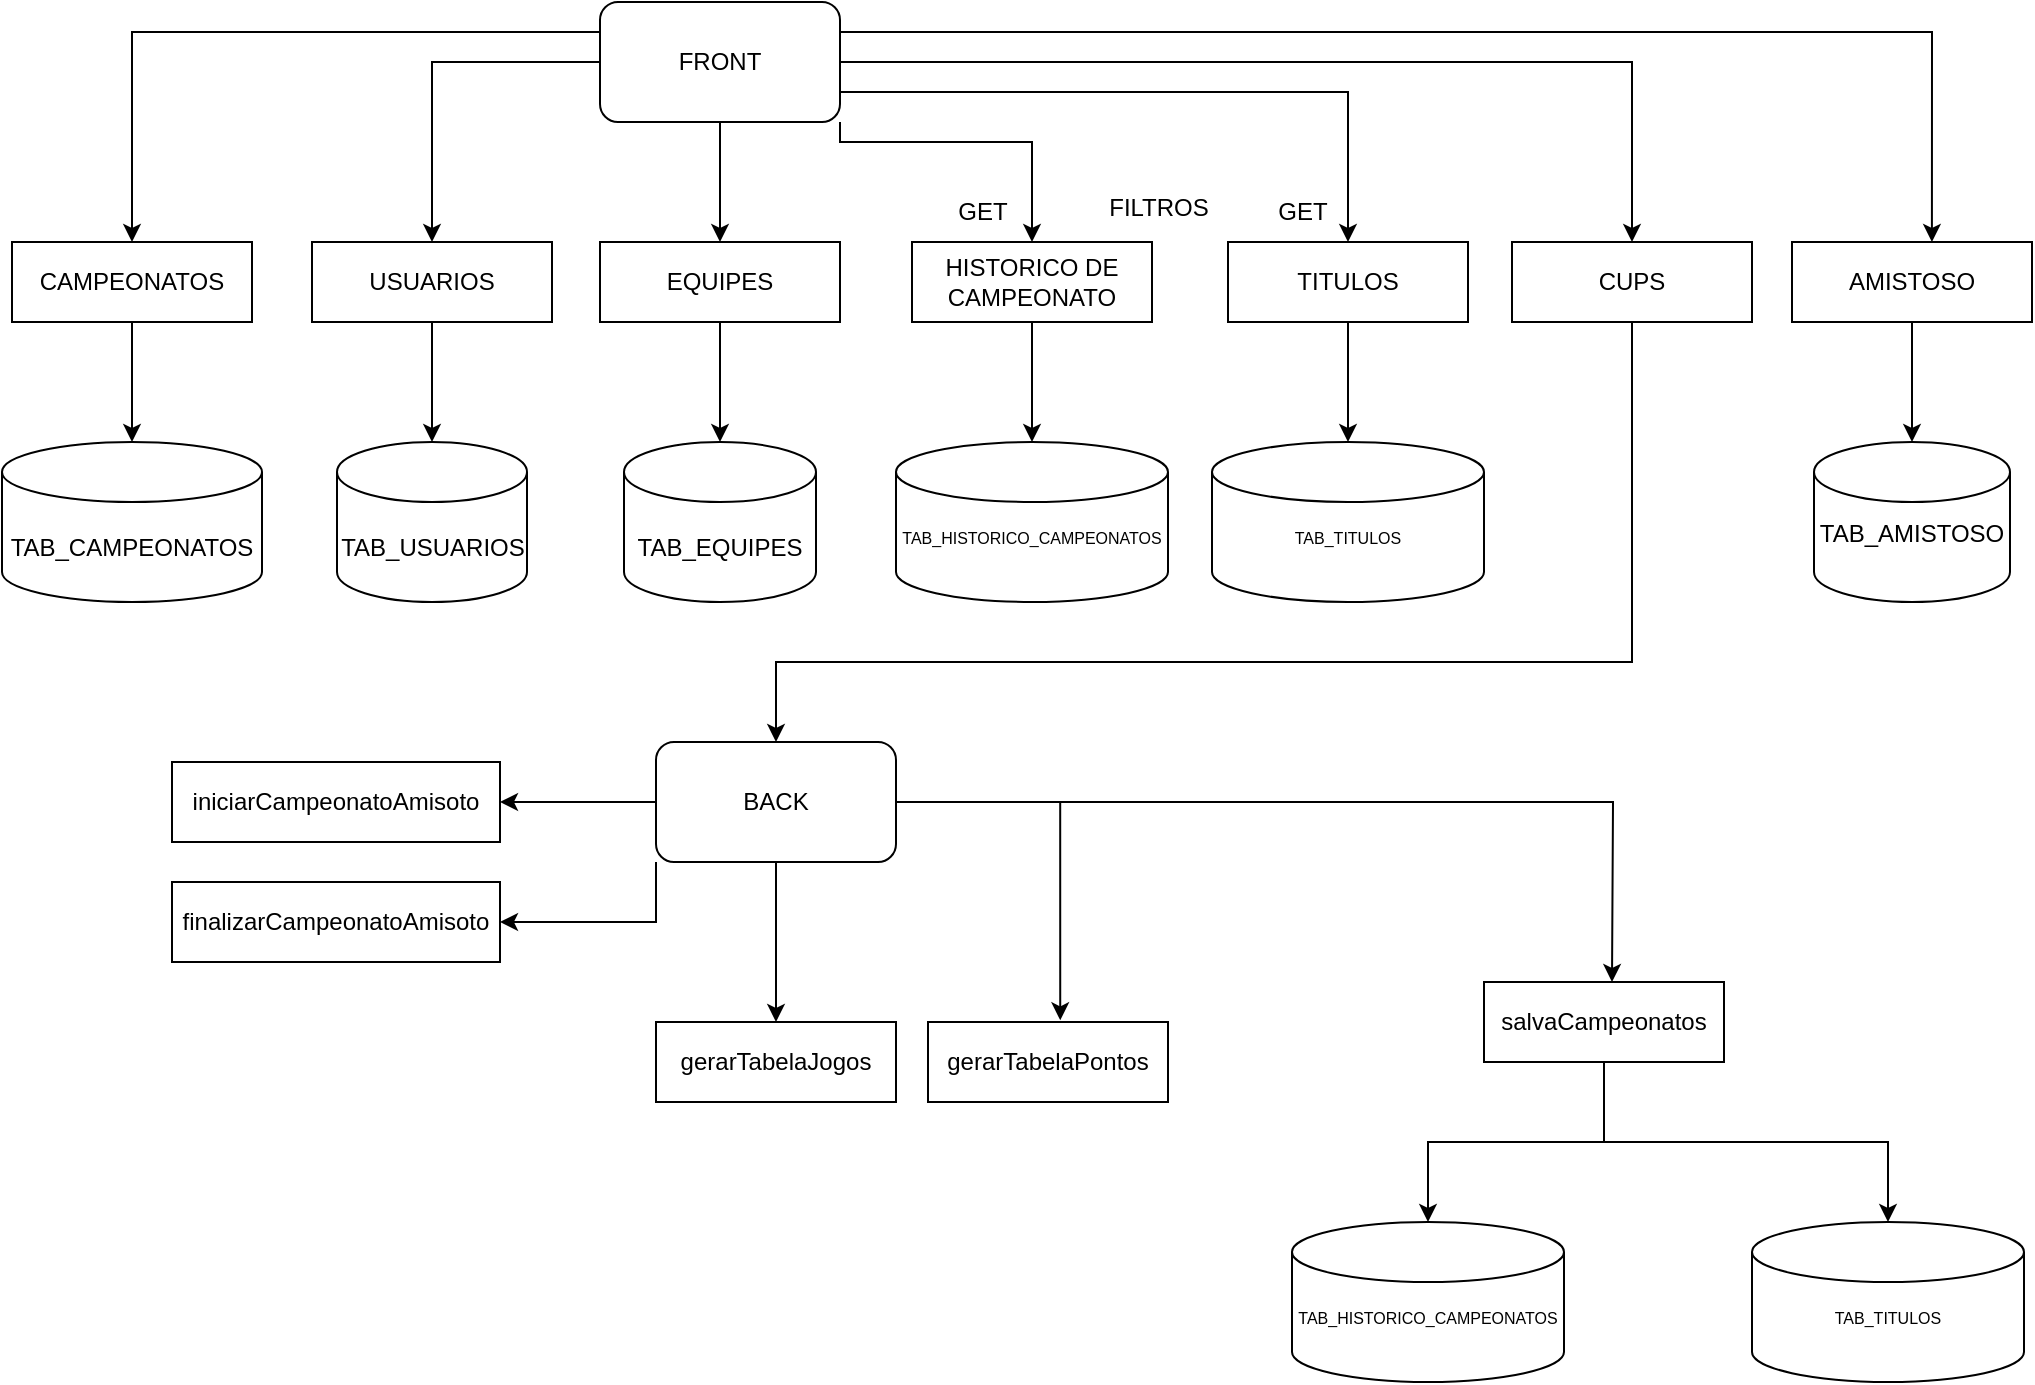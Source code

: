 <mxfile version="26.0.1" pages="2">
  <diagram name="Página-1" id="CeTlxnZe04kdHjnrQJCF">
    <mxGraphModel dx="1120" dy="426" grid="1" gridSize="10" guides="1" tooltips="1" connect="1" arrows="1" fold="1" page="1" pageScale="1" pageWidth="827" pageHeight="1169" math="0" shadow="0">
      <root>
        <mxCell id="0" />
        <mxCell id="1" parent="0" />
        <mxCell id="y-xu5Mo-Nd6bHVeIBce_-13" style="edgeStyle=orthogonalEdgeStyle;rounded=0;orthogonalLoop=1;jettySize=auto;html=1;exitX=1;exitY=0.5;exitDx=0;exitDy=0;entryX=0.5;entryY=0;entryDx=0;entryDy=0;" parent="1" source="y-xu5Mo-Nd6bHVeIBce_-1" target="y-xu5Mo-Nd6bHVeIBce_-10" edge="1">
          <mxGeometry relative="1" as="geometry" />
        </mxCell>
        <mxCell id="y-xu5Mo-Nd6bHVeIBce_-14" value="" style="edgeStyle=orthogonalEdgeStyle;rounded=0;orthogonalLoop=1;jettySize=auto;html=1;" parent="1" source="y-xu5Mo-Nd6bHVeIBce_-1" target="y-xu5Mo-Nd6bHVeIBce_-7" edge="1">
          <mxGeometry relative="1" as="geometry" />
        </mxCell>
        <mxCell id="y-xu5Mo-Nd6bHVeIBce_-15" style="edgeStyle=orthogonalEdgeStyle;rounded=0;orthogonalLoop=1;jettySize=auto;html=1;" parent="1" source="y-xu5Mo-Nd6bHVeIBce_-1" target="y-xu5Mo-Nd6bHVeIBce_-6" edge="1">
          <mxGeometry relative="1" as="geometry" />
        </mxCell>
        <mxCell id="y-xu5Mo-Nd6bHVeIBce_-16" style="edgeStyle=orthogonalEdgeStyle;rounded=0;orthogonalLoop=1;jettySize=auto;html=1;exitX=0;exitY=0.25;exitDx=0;exitDy=0;entryX=0.5;entryY=0;entryDx=0;entryDy=0;" parent="1" source="y-xu5Mo-Nd6bHVeIBce_-1" target="y-xu5Mo-Nd6bHVeIBce_-5" edge="1">
          <mxGeometry relative="1" as="geometry" />
        </mxCell>
        <mxCell id="y-xu5Mo-Nd6bHVeIBce_-29" style="edgeStyle=orthogonalEdgeStyle;rounded=0;orthogonalLoop=1;jettySize=auto;html=1;exitX=1;exitY=0.75;exitDx=0;exitDy=0;entryX=0.5;entryY=0;entryDx=0;entryDy=0;" parent="1" source="y-xu5Mo-Nd6bHVeIBce_-1" target="y-xu5Mo-Nd6bHVeIBce_-9" edge="1">
          <mxGeometry relative="1" as="geometry" />
        </mxCell>
        <mxCell id="y-xu5Mo-Nd6bHVeIBce_-31" style="edgeStyle=orthogonalEdgeStyle;rounded=0;orthogonalLoop=1;jettySize=auto;html=1;exitX=1;exitY=1;exitDx=0;exitDy=0;entryX=0.5;entryY=0;entryDx=0;entryDy=0;" parent="1" source="y-xu5Mo-Nd6bHVeIBce_-1" target="y-xu5Mo-Nd6bHVeIBce_-8" edge="1">
          <mxGeometry relative="1" as="geometry">
            <Array as="points">
              <mxPoint x="474" y="100" />
              <mxPoint x="570" y="100" />
            </Array>
          </mxGeometry>
        </mxCell>
        <mxCell id="y-xu5Mo-Nd6bHVeIBce_-1" value="FRONT" style="rounded=1;whiteSpace=wrap;html=1;" parent="1" vertex="1">
          <mxGeometry x="354" y="30" width="120" height="60" as="geometry" />
        </mxCell>
        <mxCell id="y-xu5Mo-Nd6bHVeIBce_-46" value="" style="edgeStyle=orthogonalEdgeStyle;rounded=0;orthogonalLoop=1;jettySize=auto;html=1;" parent="1" source="y-xu5Mo-Nd6bHVeIBce_-2" target="y-xu5Mo-Nd6bHVeIBce_-44" edge="1">
          <mxGeometry relative="1" as="geometry" />
        </mxCell>
        <mxCell id="y-xu5Mo-Nd6bHVeIBce_-58" style="edgeStyle=orthogonalEdgeStyle;rounded=0;orthogonalLoop=1;jettySize=auto;html=1;" parent="1" source="y-xu5Mo-Nd6bHVeIBce_-2" target="y-xu5Mo-Nd6bHVeIBce_-57" edge="1">
          <mxGeometry relative="1" as="geometry" />
        </mxCell>
        <mxCell id="y-xu5Mo-Nd6bHVeIBce_-60" style="edgeStyle=orthogonalEdgeStyle;rounded=0;orthogonalLoop=1;jettySize=auto;html=1;exitX=0;exitY=1;exitDx=0;exitDy=0;entryX=1;entryY=0.5;entryDx=0;entryDy=0;" parent="1" source="y-xu5Mo-Nd6bHVeIBce_-2" target="y-xu5Mo-Nd6bHVeIBce_-59" edge="1">
          <mxGeometry relative="1" as="geometry" />
        </mxCell>
        <mxCell id="y-xu5Mo-Nd6bHVeIBce_-62" style="edgeStyle=orthogonalEdgeStyle;rounded=0;orthogonalLoop=1;jettySize=auto;html=1;" parent="1" source="y-xu5Mo-Nd6bHVeIBce_-2" edge="1">
          <mxGeometry relative="1" as="geometry">
            <mxPoint x="860" y="520" as="targetPoint" />
          </mxGeometry>
        </mxCell>
        <mxCell id="y-xu5Mo-Nd6bHVeIBce_-2" value="BACK" style="rounded=1;whiteSpace=wrap;html=1;" parent="1" vertex="1">
          <mxGeometry x="382" y="400" width="120" height="60" as="geometry" />
        </mxCell>
        <mxCell id="y-xu5Mo-Nd6bHVeIBce_-19" value="" style="edgeStyle=orthogonalEdgeStyle;rounded=0;orthogonalLoop=1;jettySize=auto;html=1;" parent="1" source="y-xu5Mo-Nd6bHVeIBce_-5" target="y-xu5Mo-Nd6bHVeIBce_-17" edge="1">
          <mxGeometry relative="1" as="geometry" />
        </mxCell>
        <mxCell id="y-xu5Mo-Nd6bHVeIBce_-5" value="CAMPEONATOS" style="rounded=0;whiteSpace=wrap;html=1;" parent="1" vertex="1">
          <mxGeometry x="60" y="150" width="120" height="40" as="geometry" />
        </mxCell>
        <mxCell id="y-xu5Mo-Nd6bHVeIBce_-23" value="" style="edgeStyle=orthogonalEdgeStyle;rounded=0;orthogonalLoop=1;jettySize=auto;html=1;" parent="1" source="y-xu5Mo-Nd6bHVeIBce_-6" target="y-xu5Mo-Nd6bHVeIBce_-20" edge="1">
          <mxGeometry relative="1" as="geometry" />
        </mxCell>
        <mxCell id="y-xu5Mo-Nd6bHVeIBce_-6" value="USUARIOS" style="rounded=0;whiteSpace=wrap;html=1;" parent="1" vertex="1">
          <mxGeometry x="210" y="150" width="120" height="40" as="geometry" />
        </mxCell>
        <mxCell id="y-xu5Mo-Nd6bHVeIBce_-22" value="" style="edgeStyle=orthogonalEdgeStyle;rounded=0;orthogonalLoop=1;jettySize=auto;html=1;" parent="1" source="y-xu5Mo-Nd6bHVeIBce_-7" target="y-xu5Mo-Nd6bHVeIBce_-21" edge="1">
          <mxGeometry relative="1" as="geometry" />
        </mxCell>
        <mxCell id="y-xu5Mo-Nd6bHVeIBce_-7" value="EQUIPES" style="rounded=0;whiteSpace=wrap;html=1;" parent="1" vertex="1">
          <mxGeometry x="354" y="150" width="120" height="40" as="geometry" />
        </mxCell>
        <mxCell id="y-xu5Mo-Nd6bHVeIBce_-25" value="" style="edgeStyle=orthogonalEdgeStyle;rounded=0;orthogonalLoop=1;jettySize=auto;html=1;" parent="1" source="y-xu5Mo-Nd6bHVeIBce_-8" target="y-xu5Mo-Nd6bHVeIBce_-24" edge="1">
          <mxGeometry relative="1" as="geometry" />
        </mxCell>
        <mxCell id="y-xu5Mo-Nd6bHVeIBce_-8" value="HISTORICO DE CAMPEONATO" style="rounded=0;whiteSpace=wrap;html=1;" parent="1" vertex="1">
          <mxGeometry x="510" y="150" width="120" height="40" as="geometry" />
        </mxCell>
        <mxCell id="y-xu5Mo-Nd6bHVeIBce_-27" value="" style="edgeStyle=orthogonalEdgeStyle;rounded=0;orthogonalLoop=1;jettySize=auto;html=1;" parent="1" source="y-xu5Mo-Nd6bHVeIBce_-9" target="y-xu5Mo-Nd6bHVeIBce_-26" edge="1">
          <mxGeometry relative="1" as="geometry" />
        </mxCell>
        <mxCell id="y-xu5Mo-Nd6bHVeIBce_-9" value="TITULOS" style="rounded=0;whiteSpace=wrap;html=1;" parent="1" vertex="1">
          <mxGeometry x="668" y="150" width="120" height="40" as="geometry" />
        </mxCell>
        <mxCell id="y-xu5Mo-Nd6bHVeIBce_-32" style="edgeStyle=orthogonalEdgeStyle;rounded=0;orthogonalLoop=1;jettySize=auto;html=1;" parent="1" source="y-xu5Mo-Nd6bHVeIBce_-10" target="y-xu5Mo-Nd6bHVeIBce_-2" edge="1">
          <mxGeometry relative="1" as="geometry">
            <Array as="points">
              <mxPoint x="870" y="360" />
              <mxPoint x="442" y="360" />
            </Array>
          </mxGeometry>
        </mxCell>
        <mxCell id="y-xu5Mo-Nd6bHVeIBce_-10" value="CUPS" style="rounded=0;whiteSpace=wrap;html=1;" parent="1" vertex="1">
          <mxGeometry x="810" y="150" width="120" height="40" as="geometry" />
        </mxCell>
        <mxCell id="y-xu5Mo-Nd6bHVeIBce_-17" value="TAB_CAMPEONATOS" style="shape=cylinder3;whiteSpace=wrap;html=1;boundedLbl=1;backgroundOutline=1;size=15;" parent="1" vertex="1">
          <mxGeometry x="55" y="250" width="130" height="80" as="geometry" />
        </mxCell>
        <mxCell id="y-xu5Mo-Nd6bHVeIBce_-20" value="TAB_USUARIOS" style="shape=cylinder3;whiteSpace=wrap;html=1;boundedLbl=1;backgroundOutline=1;size=15;" parent="1" vertex="1">
          <mxGeometry x="222.5" y="250" width="95" height="80" as="geometry" />
        </mxCell>
        <mxCell id="y-xu5Mo-Nd6bHVeIBce_-21" value="TAB&lt;span style=&quot;background-color: initial;&quot;&gt;_EQUIPES&lt;/span&gt;" style="shape=cylinder3;whiteSpace=wrap;html=1;boundedLbl=1;backgroundOutline=1;size=15;" parent="1" vertex="1">
          <mxGeometry x="366" y="250" width="96" height="80" as="geometry" />
        </mxCell>
        <mxCell id="y-xu5Mo-Nd6bHVeIBce_-24" value="&lt;font style=&quot;font-size: 8px;&quot;&gt;TAB&lt;span style=&quot;background-color: initial;&quot;&gt;_HISTORICO_CAMPEONATOS&lt;/span&gt;&lt;/font&gt;&lt;div style=&quot;font-size: 11px;&quot;&gt;&lt;span style=&quot;background-color: initial;&quot;&gt;&lt;br&gt;&lt;/span&gt;&lt;/div&gt;" style="shape=cylinder3;whiteSpace=wrap;html=1;boundedLbl=1;backgroundOutline=1;size=15;" parent="1" vertex="1">
          <mxGeometry x="502" y="250" width="136" height="80" as="geometry" />
        </mxCell>
        <mxCell id="y-xu5Mo-Nd6bHVeIBce_-26" value="&lt;font style=&quot;font-size: 8px;&quot;&gt;TAB&lt;span style=&quot;background-color: initial;&quot;&gt;_TITULOS&lt;/span&gt;&lt;/font&gt;&lt;div style=&quot;font-size: 11px;&quot;&gt;&lt;span style=&quot;background-color: initial;&quot;&gt;&lt;br&gt;&lt;/span&gt;&lt;/div&gt;" style="shape=cylinder3;whiteSpace=wrap;html=1;boundedLbl=1;backgroundOutline=1;size=15;" parent="1" vertex="1">
          <mxGeometry x="660" y="250" width="136" height="80" as="geometry" />
        </mxCell>
        <mxCell id="y-xu5Mo-Nd6bHVeIBce_-33" value="GET" style="text;html=1;align=center;verticalAlign=middle;resizable=0;points=[];autosize=1;strokeColor=none;fillColor=none;" parent="1" vertex="1">
          <mxGeometry x="520" y="120" width="50" height="30" as="geometry" />
        </mxCell>
        <mxCell id="y-xu5Mo-Nd6bHVeIBce_-34" value="GET" style="text;html=1;align=center;verticalAlign=middle;resizable=0;points=[];autosize=1;strokeColor=none;fillColor=none;" parent="1" vertex="1">
          <mxGeometry x="680" y="120" width="50" height="30" as="geometry" />
        </mxCell>
        <mxCell id="y-xu5Mo-Nd6bHVeIBce_-38" value="" style="edgeStyle=orthogonalEdgeStyle;rounded=0;orthogonalLoop=1;jettySize=auto;html=1;" parent="1" source="y-xu5Mo-Nd6bHVeIBce_-35" target="y-xu5Mo-Nd6bHVeIBce_-37" edge="1">
          <mxGeometry relative="1" as="geometry" />
        </mxCell>
        <mxCell id="y-xu5Mo-Nd6bHVeIBce_-35" value="AMISTOSO" style="rounded=0;whiteSpace=wrap;html=1;" parent="1" vertex="1">
          <mxGeometry x="950" y="150" width="120" height="40" as="geometry" />
        </mxCell>
        <mxCell id="y-xu5Mo-Nd6bHVeIBce_-36" style="edgeStyle=orthogonalEdgeStyle;rounded=0;orthogonalLoop=1;jettySize=auto;html=1;exitX=1;exitY=0.25;exitDx=0;exitDy=0;entryX=0.583;entryY=0;entryDx=0;entryDy=0;entryPerimeter=0;" parent="1" source="y-xu5Mo-Nd6bHVeIBce_-1" target="y-xu5Mo-Nd6bHVeIBce_-35" edge="1">
          <mxGeometry relative="1" as="geometry" />
        </mxCell>
        <mxCell id="y-xu5Mo-Nd6bHVeIBce_-37" value="&lt;font style=&quot;font-size: 12px;&quot;&gt;TAB_AMISTOSO&lt;br&gt;&lt;/font&gt;&lt;div style=&quot;&quot;&gt;&lt;span style=&quot;background-color: initial;&quot;&gt;&lt;br&gt;&lt;/span&gt;&lt;/div&gt;" style="shape=cylinder3;whiteSpace=wrap;html=1;boundedLbl=1;backgroundOutline=1;size=15;" parent="1" vertex="1">
          <mxGeometry x="961" y="250" width="98" height="80" as="geometry" />
        </mxCell>
        <mxCell id="y-xu5Mo-Nd6bHVeIBce_-44" value="gerarTabelaJogos" style="rounded=0;whiteSpace=wrap;html=1;" parent="1" vertex="1">
          <mxGeometry x="382" y="540" width="120" height="40" as="geometry" />
        </mxCell>
        <mxCell id="y-xu5Mo-Nd6bHVeIBce_-48" value="gerarTabelaPontos" style="rounded=0;whiteSpace=wrap;html=1;" parent="1" vertex="1">
          <mxGeometry x="518" y="540" width="120" height="40" as="geometry" />
        </mxCell>
        <mxCell id="y-xu5Mo-Nd6bHVeIBce_-49" style="edgeStyle=orthogonalEdgeStyle;rounded=0;orthogonalLoop=1;jettySize=auto;html=1;entryX=0.551;entryY=-0.021;entryDx=0;entryDy=0;entryPerimeter=0;" parent="1" source="y-xu5Mo-Nd6bHVeIBce_-2" target="y-xu5Mo-Nd6bHVeIBce_-48" edge="1">
          <mxGeometry relative="1" as="geometry" />
        </mxCell>
        <mxCell id="y-xu5Mo-Nd6bHVeIBce_-57" value="iniciarCampeonatoAmisoto" style="rounded=0;whiteSpace=wrap;html=1;" parent="1" vertex="1">
          <mxGeometry x="140" y="410" width="164" height="40" as="geometry" />
        </mxCell>
        <mxCell id="y-xu5Mo-Nd6bHVeIBce_-59" value="finalizarCampeonatoAmisoto" style="rounded=0;whiteSpace=wrap;html=1;" parent="1" vertex="1">
          <mxGeometry x="140" y="470" width="164" height="40" as="geometry" />
        </mxCell>
        <mxCell id="y-xu5Mo-Nd6bHVeIBce_-61" value="FILTROS" style="text;html=1;align=center;verticalAlign=middle;resizable=0;points=[];autosize=1;strokeColor=none;fillColor=none;" parent="1" vertex="1">
          <mxGeometry x="598" y="118" width="70" height="30" as="geometry" />
        </mxCell>
        <mxCell id="y-xu5Mo-Nd6bHVeIBce_-63" value="salvaCampeonatos" style="rounded=0;whiteSpace=wrap;html=1;" parent="1" vertex="1">
          <mxGeometry x="796" y="520" width="120" height="40" as="geometry" />
        </mxCell>
        <mxCell id="y-xu5Mo-Nd6bHVeIBce_-64" value="&lt;font style=&quot;font-size: 8px;&quot;&gt;TAB&lt;span style=&quot;background-color: initial;&quot;&gt;_HISTORICO_CAMPEONATOS&lt;/span&gt;&lt;/font&gt;&lt;div style=&quot;font-size: 11px;&quot;&gt;&lt;span style=&quot;background-color: initial;&quot;&gt;&lt;br&gt;&lt;/span&gt;&lt;/div&gt;" style="shape=cylinder3;whiteSpace=wrap;html=1;boundedLbl=1;backgroundOutline=1;size=15;" parent="1" vertex="1">
          <mxGeometry x="700" y="640" width="136" height="80" as="geometry" />
        </mxCell>
        <mxCell id="y-xu5Mo-Nd6bHVeIBce_-65" value="&lt;font style=&quot;font-size: 8px;&quot;&gt;TAB&lt;span style=&quot;background-color: initial;&quot;&gt;_TITULOS&lt;/span&gt;&lt;/font&gt;&lt;div style=&quot;font-size: 11px;&quot;&gt;&lt;span style=&quot;background-color: initial;&quot;&gt;&lt;br&gt;&lt;/span&gt;&lt;/div&gt;" style="shape=cylinder3;whiteSpace=wrap;html=1;boundedLbl=1;backgroundOutline=1;size=15;" parent="1" vertex="1">
          <mxGeometry x="930" y="640" width="136" height="80" as="geometry" />
        </mxCell>
        <mxCell id="y-xu5Mo-Nd6bHVeIBce_-66" style="edgeStyle=orthogonalEdgeStyle;rounded=0;orthogonalLoop=1;jettySize=auto;html=1;entryX=0.5;entryY=0;entryDx=0;entryDy=0;entryPerimeter=0;" parent="1" source="y-xu5Mo-Nd6bHVeIBce_-63" target="y-xu5Mo-Nd6bHVeIBce_-64" edge="1">
          <mxGeometry relative="1" as="geometry" />
        </mxCell>
        <mxCell id="y-xu5Mo-Nd6bHVeIBce_-67" style="edgeStyle=orthogonalEdgeStyle;rounded=0;orthogonalLoop=1;jettySize=auto;html=1;entryX=0.5;entryY=0;entryDx=0;entryDy=0;entryPerimeter=0;" parent="1" source="y-xu5Mo-Nd6bHVeIBce_-63" target="y-xu5Mo-Nd6bHVeIBce_-65" edge="1">
          <mxGeometry relative="1" as="geometry">
            <Array as="points">
              <mxPoint x="856" y="600" />
              <mxPoint x="998" y="600" />
            </Array>
          </mxGeometry>
        </mxCell>
      </root>
    </mxGraphModel>
  </diagram>
  <diagram id="DAnMVXbRNPNyle5yExTI" name="Página-2">
    <mxGraphModel dx="1035" dy="501" grid="1" gridSize="10" guides="1" tooltips="1" connect="1" arrows="1" fold="1" page="1" pageScale="1" pageWidth="827" pageHeight="1169" math="0" shadow="0">
      <root>
        <mxCell id="0" />
        <mxCell id="1" parent="0" />
        <mxCell id="tjNxio7LxQfoufPtZ_6Z-3" value="Reprodutor Musical" style="swimlane;whiteSpace=wrap;html=1;" vertex="1" parent="1">
          <mxGeometry x="40" y="180" width="200" height="110" as="geometry" />
        </mxCell>
        <mxCell id="tjNxio7LxQfoufPtZ_6Z-4" value="&lt;div&gt;public void tocar();&lt;/div&gt;&lt;div&gt;&amp;nbsp; &amp;nbsp; public void pausar();&lt;/div&gt;&lt;div&gt;&amp;nbsp; &amp;nbsp; public void selecionarMusica();&lt;/div&gt;" style="text;html=1;align=center;verticalAlign=middle;resizable=0;points=[];autosize=1;strokeColor=none;fillColor=none;" vertex="1" parent="tjNxio7LxQfoufPtZ_6Z-3">
          <mxGeometry y="30" width="200" height="60" as="geometry" />
        </mxCell>
        <mxCell id="tjNxio7LxQfoufPtZ_6Z-6" style="edgeStyle=orthogonalEdgeStyle;rounded=0;orthogonalLoop=1;jettySize=auto;html=1;" edge="1" parent="1" source="tjNxio7LxQfoufPtZ_6Z-5" target="tjNxio7LxQfoufPtZ_6Z-3">
          <mxGeometry relative="1" as="geometry" />
        </mxCell>
        <mxCell id="tjNxio7LxQfoufPtZ_6Z-11" style="edgeStyle=orthogonalEdgeStyle;rounded=0;orthogonalLoop=1;jettySize=auto;html=1;" edge="1" parent="1" source="tjNxio7LxQfoufPtZ_6Z-5" target="tjNxio7LxQfoufPtZ_6Z-7">
          <mxGeometry relative="1" as="geometry" />
        </mxCell>
        <mxCell id="tjNxio7LxQfoufPtZ_6Z-12" style="edgeStyle=orthogonalEdgeStyle;rounded=0;orthogonalLoop=1;jettySize=auto;html=1;" edge="1" parent="1" source="tjNxio7LxQfoufPtZ_6Z-5" target="tjNxio7LxQfoufPtZ_6Z-9">
          <mxGeometry relative="1" as="geometry" />
        </mxCell>
        <mxCell id="tjNxio7LxQfoufPtZ_6Z-5" value="Iphone" style="rounded=0;whiteSpace=wrap;html=1;" vertex="1" parent="1">
          <mxGeometry x="350" y="20" width="120" height="60" as="geometry" />
        </mxCell>
        <mxCell id="tjNxio7LxQfoufPtZ_6Z-7" value="Aparelho Telefônico" style="swimlane;whiteSpace=wrap;html=1;" vertex="1" parent="1">
          <mxGeometry x="310" y="180" width="210" height="110" as="geometry" />
        </mxCell>
        <mxCell id="tjNxio7LxQfoufPtZ_6Z-8" value="&lt;div&gt;public void ligar();&lt;/div&gt;&lt;div&gt;public void atender() ;&lt;/div&gt;&lt;div&gt;public void iniciarCorreioDeVoz() ;&lt;/div&gt;" style="text;html=1;align=center;verticalAlign=middle;resizable=0;points=[];autosize=1;strokeColor=none;fillColor=none;" vertex="1" parent="tjNxio7LxQfoufPtZ_6Z-7">
          <mxGeometry y="35" width="200" height="60" as="geometry" />
        </mxCell>
        <mxCell id="tjNxio7LxQfoufPtZ_6Z-9" value="Navegador de Internet" style="swimlane;whiteSpace=wrap;html=1;" vertex="1" parent="1">
          <mxGeometry x="570" y="180" width="200" height="110" as="geometry" />
        </mxCell>
        <mxCell id="tjNxio7LxQfoufPtZ_6Z-10" value="&lt;div&gt;public void exibirPagina() ;&lt;/div&gt;&lt;div&gt;&amp;nbsp; &amp;nbsp; public void adicionarNovaAba() ;&lt;/div&gt;&lt;div&gt;&amp;nbsp; &amp;nbsp; public void atualizarPagina() ;&lt;/div&gt;" style="text;html=1;align=center;verticalAlign=middle;resizable=0;points=[];autosize=1;strokeColor=none;fillColor=none;" vertex="1" parent="tjNxio7LxQfoufPtZ_6Z-9">
          <mxGeometry x="-10" y="35" width="210" height="60" as="geometry" />
        </mxCell>
      </root>
    </mxGraphModel>
  </diagram>
</mxfile>
